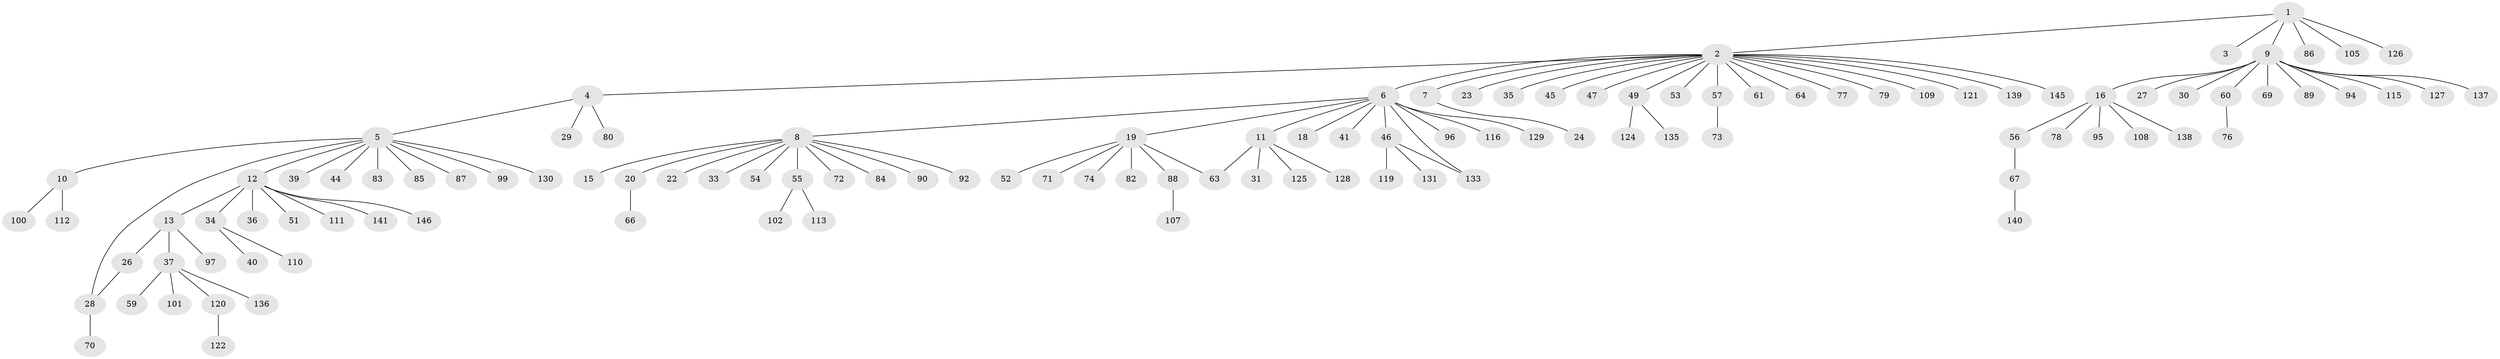 // Generated by graph-tools (version 1.1) at 2025/23/03/03/25 07:23:50]
// undirected, 115 vertices, 117 edges
graph export_dot {
graph [start="1"]
  node [color=gray90,style=filled];
  1 [super="+91"];
  2 [super="+65"];
  3 [super="+118"];
  4 [super="+17"];
  5 [super="+14"];
  6 [super="+75"];
  7 [super="+62"];
  8 [super="+38"];
  9 [super="+42"];
  10 [super="+50"];
  11 [super="+123"];
  12 [super="+104"];
  13 [super="+21"];
  15;
  16 [super="+25"];
  18;
  19 [super="+32"];
  20;
  22;
  23;
  24;
  26 [super="+142"];
  27;
  28;
  29;
  30;
  31;
  33;
  34;
  35;
  36;
  37 [super="+43"];
  39;
  40 [super="+48"];
  41;
  44;
  45 [super="+81"];
  46 [super="+68"];
  47;
  49 [super="+103"];
  51;
  52;
  53;
  54 [super="+58"];
  55;
  56 [super="+143"];
  57;
  59 [super="+98"];
  60;
  61;
  63;
  64;
  66;
  67;
  69;
  70;
  71;
  72;
  73 [super="+132"];
  74;
  76;
  77;
  78 [super="+134"];
  79 [super="+117"];
  80;
  82;
  83;
  84;
  85 [super="+93"];
  86;
  87;
  88;
  89;
  90;
  92 [super="+114"];
  94;
  95;
  96;
  97;
  99;
  100 [super="+106"];
  101;
  102;
  105;
  107;
  108;
  109;
  110;
  111;
  112;
  113;
  115;
  116;
  119;
  120;
  121;
  122 [super="+144"];
  124;
  125;
  126;
  127;
  128;
  129;
  130;
  131;
  133;
  135;
  136;
  137;
  138;
  139;
  140;
  141;
  145;
  146;
  1 -- 2;
  1 -- 3;
  1 -- 9;
  1 -- 86;
  1 -- 105;
  1 -- 126;
  2 -- 4;
  2 -- 6;
  2 -- 7;
  2 -- 23;
  2 -- 35;
  2 -- 45;
  2 -- 47;
  2 -- 49;
  2 -- 53;
  2 -- 57;
  2 -- 61;
  2 -- 64;
  2 -- 77;
  2 -- 79;
  2 -- 109;
  2 -- 121;
  2 -- 139;
  2 -- 145;
  4 -- 5;
  4 -- 80;
  4 -- 29;
  5 -- 10;
  5 -- 12;
  5 -- 28;
  5 -- 39;
  5 -- 44;
  5 -- 83;
  5 -- 85;
  5 -- 87;
  5 -- 99;
  5 -- 130;
  6 -- 8;
  6 -- 11;
  6 -- 18;
  6 -- 19;
  6 -- 41;
  6 -- 46;
  6 -- 96;
  6 -- 116;
  6 -- 129;
  6 -- 133;
  7 -- 24;
  8 -- 15;
  8 -- 20;
  8 -- 22;
  8 -- 33;
  8 -- 54;
  8 -- 55;
  8 -- 72;
  8 -- 84;
  8 -- 90;
  8 -- 92;
  9 -- 16;
  9 -- 27;
  9 -- 30;
  9 -- 60;
  9 -- 69;
  9 -- 89;
  9 -- 94;
  9 -- 115;
  9 -- 127;
  9 -- 137;
  10 -- 112;
  10 -- 100;
  11 -- 31;
  11 -- 63;
  11 -- 125;
  11 -- 128;
  12 -- 13;
  12 -- 34;
  12 -- 36;
  12 -- 51;
  12 -- 141;
  12 -- 146;
  12 -- 111;
  13 -- 26;
  13 -- 37;
  13 -- 97;
  16 -- 95;
  16 -- 56;
  16 -- 138;
  16 -- 108;
  16 -- 78;
  19 -- 82;
  19 -- 52;
  19 -- 71;
  19 -- 88;
  19 -- 74;
  19 -- 63;
  20 -- 66;
  26 -- 28;
  28 -- 70;
  34 -- 40;
  34 -- 110;
  37 -- 101;
  37 -- 120;
  37 -- 59;
  37 -- 136;
  46 -- 119 [weight=2];
  46 -- 131;
  46 -- 133;
  49 -- 124;
  49 -- 135;
  55 -- 102;
  55 -- 113;
  56 -- 67;
  57 -- 73;
  60 -- 76;
  67 -- 140;
  88 -- 107;
  120 -- 122;
}
